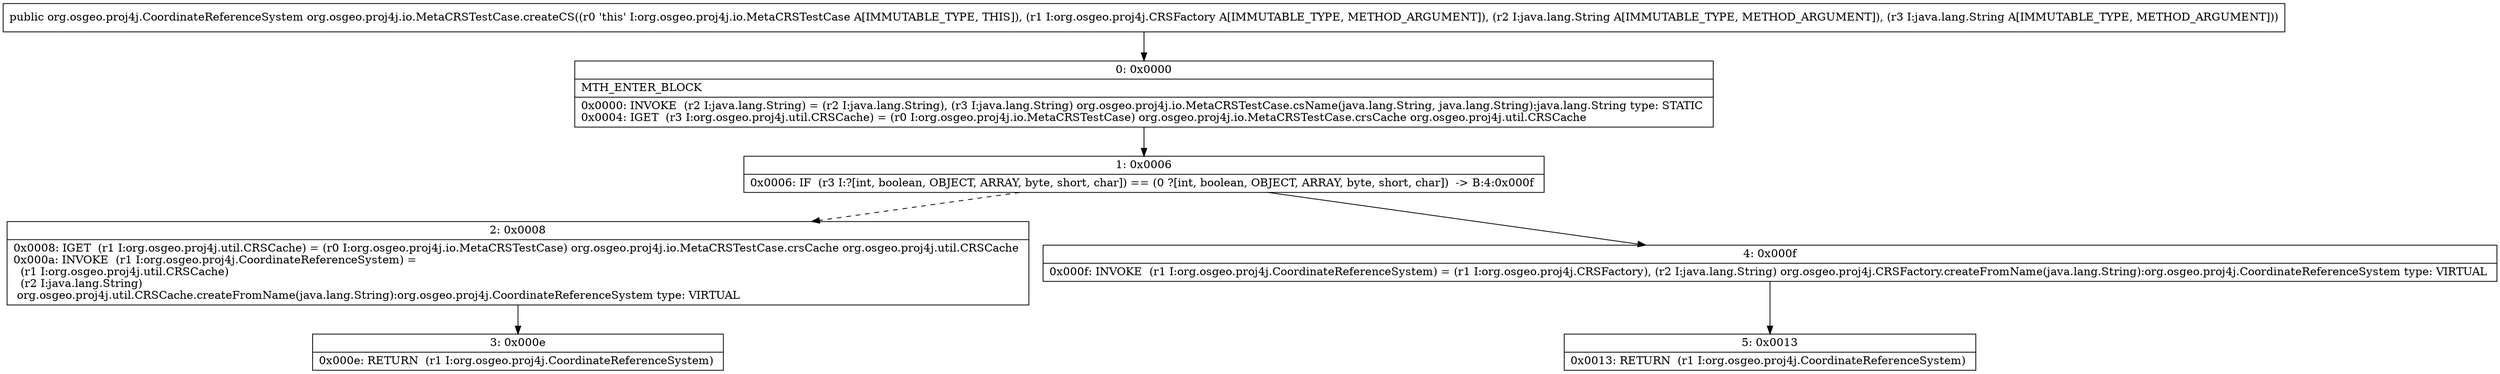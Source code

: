 digraph "CFG fororg.osgeo.proj4j.io.MetaCRSTestCase.createCS(Lorg\/osgeo\/proj4j\/CRSFactory;Ljava\/lang\/String;Ljava\/lang\/String;)Lorg\/osgeo\/proj4j\/CoordinateReferenceSystem;" {
Node_0 [shape=record,label="{0\:\ 0x0000|MTH_ENTER_BLOCK\l|0x0000: INVOKE  (r2 I:java.lang.String) = (r2 I:java.lang.String), (r3 I:java.lang.String) org.osgeo.proj4j.io.MetaCRSTestCase.csName(java.lang.String, java.lang.String):java.lang.String type: STATIC \l0x0004: IGET  (r3 I:org.osgeo.proj4j.util.CRSCache) = (r0 I:org.osgeo.proj4j.io.MetaCRSTestCase) org.osgeo.proj4j.io.MetaCRSTestCase.crsCache org.osgeo.proj4j.util.CRSCache \l}"];
Node_1 [shape=record,label="{1\:\ 0x0006|0x0006: IF  (r3 I:?[int, boolean, OBJECT, ARRAY, byte, short, char]) == (0 ?[int, boolean, OBJECT, ARRAY, byte, short, char])  \-\> B:4:0x000f \l}"];
Node_2 [shape=record,label="{2\:\ 0x0008|0x0008: IGET  (r1 I:org.osgeo.proj4j.util.CRSCache) = (r0 I:org.osgeo.proj4j.io.MetaCRSTestCase) org.osgeo.proj4j.io.MetaCRSTestCase.crsCache org.osgeo.proj4j.util.CRSCache \l0x000a: INVOKE  (r1 I:org.osgeo.proj4j.CoordinateReferenceSystem) = \l  (r1 I:org.osgeo.proj4j.util.CRSCache)\l  (r2 I:java.lang.String)\l org.osgeo.proj4j.util.CRSCache.createFromName(java.lang.String):org.osgeo.proj4j.CoordinateReferenceSystem type: VIRTUAL \l}"];
Node_3 [shape=record,label="{3\:\ 0x000e|0x000e: RETURN  (r1 I:org.osgeo.proj4j.CoordinateReferenceSystem) \l}"];
Node_4 [shape=record,label="{4\:\ 0x000f|0x000f: INVOKE  (r1 I:org.osgeo.proj4j.CoordinateReferenceSystem) = (r1 I:org.osgeo.proj4j.CRSFactory), (r2 I:java.lang.String) org.osgeo.proj4j.CRSFactory.createFromName(java.lang.String):org.osgeo.proj4j.CoordinateReferenceSystem type: VIRTUAL \l}"];
Node_5 [shape=record,label="{5\:\ 0x0013|0x0013: RETURN  (r1 I:org.osgeo.proj4j.CoordinateReferenceSystem) \l}"];
MethodNode[shape=record,label="{public org.osgeo.proj4j.CoordinateReferenceSystem org.osgeo.proj4j.io.MetaCRSTestCase.createCS((r0 'this' I:org.osgeo.proj4j.io.MetaCRSTestCase A[IMMUTABLE_TYPE, THIS]), (r1 I:org.osgeo.proj4j.CRSFactory A[IMMUTABLE_TYPE, METHOD_ARGUMENT]), (r2 I:java.lang.String A[IMMUTABLE_TYPE, METHOD_ARGUMENT]), (r3 I:java.lang.String A[IMMUTABLE_TYPE, METHOD_ARGUMENT])) }"];
MethodNode -> Node_0;
Node_0 -> Node_1;
Node_1 -> Node_2[style=dashed];
Node_1 -> Node_4;
Node_2 -> Node_3;
Node_4 -> Node_5;
}

